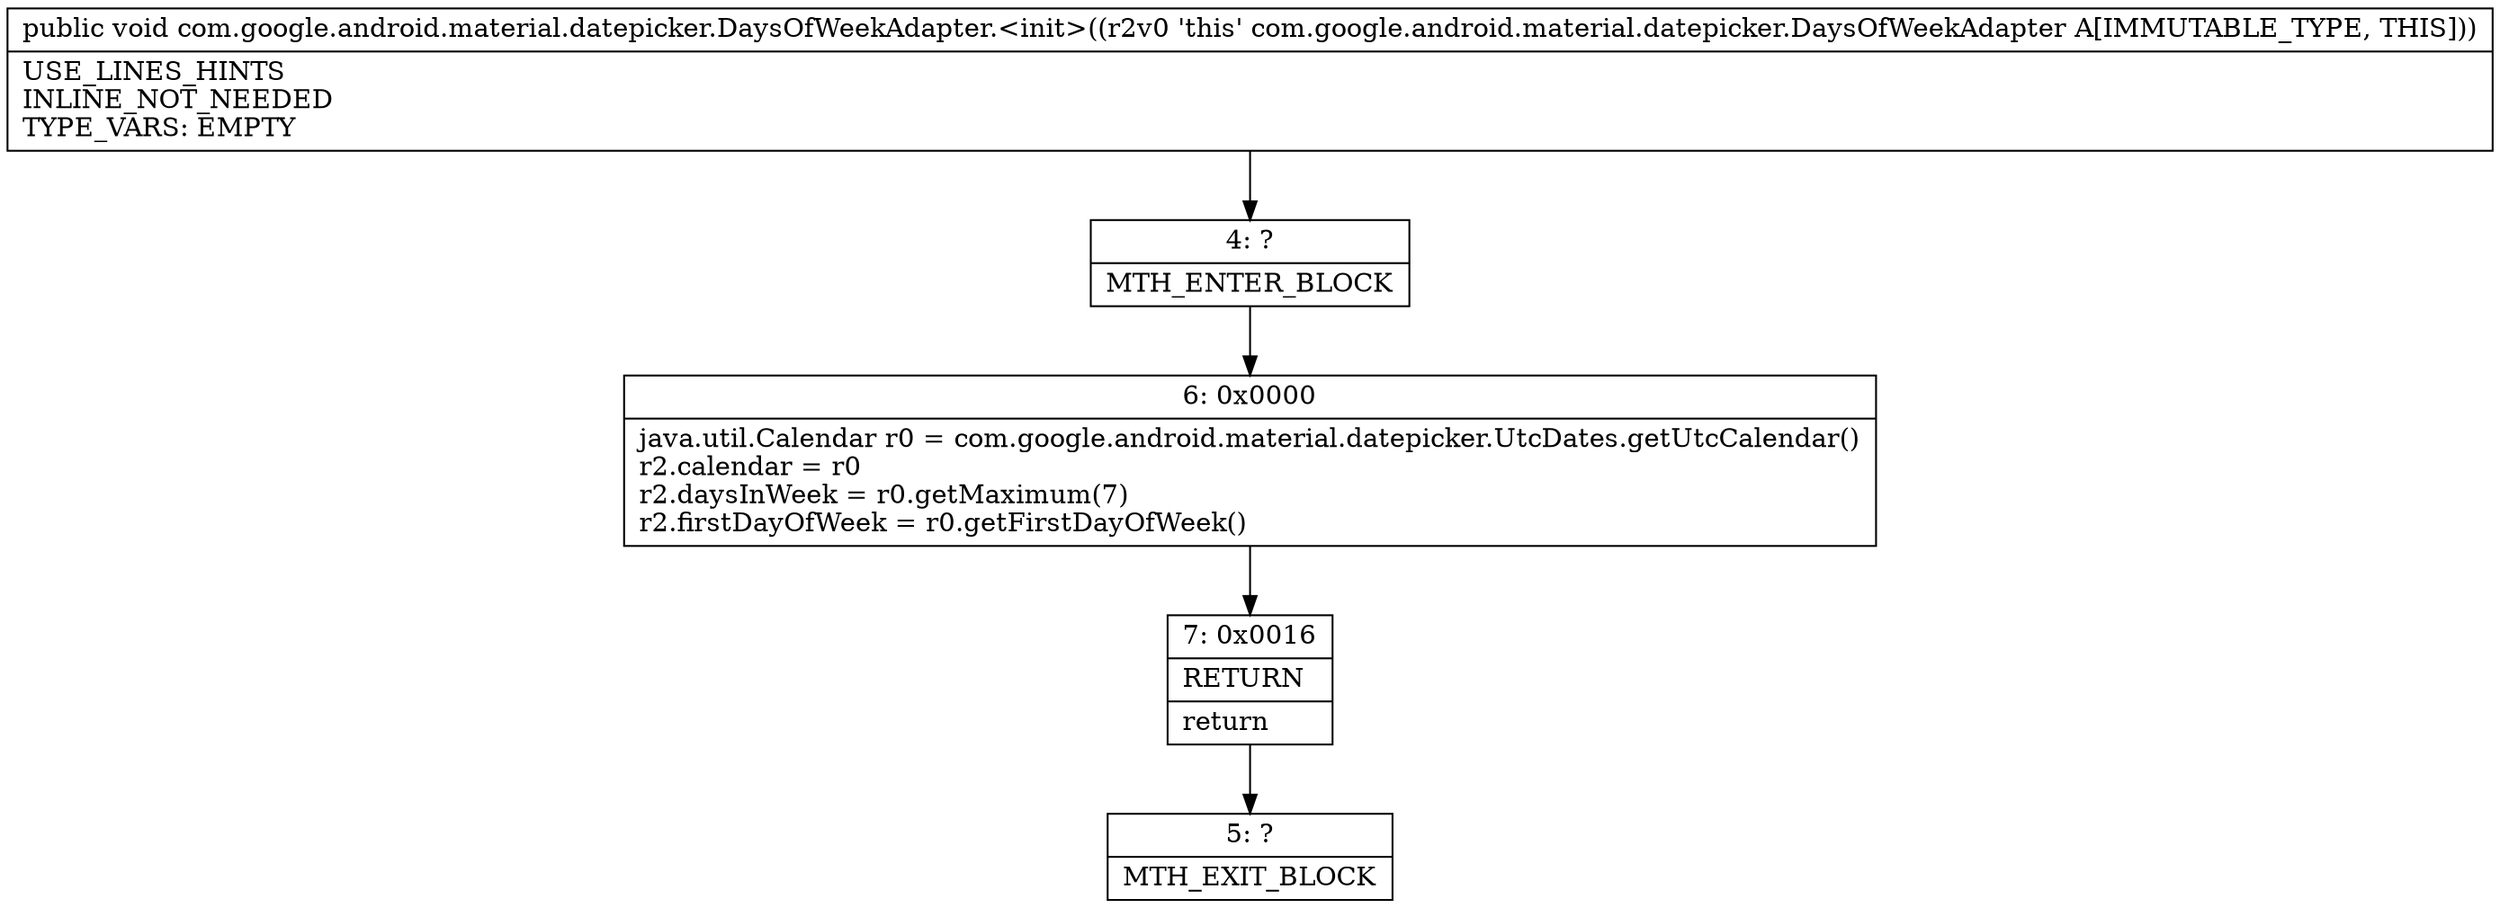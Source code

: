 digraph "CFG forcom.google.android.material.datepicker.DaysOfWeekAdapter.\<init\>()V" {
Node_4 [shape=record,label="{4\:\ ?|MTH_ENTER_BLOCK\l}"];
Node_6 [shape=record,label="{6\:\ 0x0000|java.util.Calendar r0 = com.google.android.material.datepicker.UtcDates.getUtcCalendar()\lr2.calendar = r0\lr2.daysInWeek = r0.getMaximum(7)\lr2.firstDayOfWeek = r0.getFirstDayOfWeek()\l}"];
Node_7 [shape=record,label="{7\:\ 0x0016|RETURN\l|return\l}"];
Node_5 [shape=record,label="{5\:\ ?|MTH_EXIT_BLOCK\l}"];
MethodNode[shape=record,label="{public void com.google.android.material.datepicker.DaysOfWeekAdapter.\<init\>((r2v0 'this' com.google.android.material.datepicker.DaysOfWeekAdapter A[IMMUTABLE_TYPE, THIS]))  | USE_LINES_HINTS\lINLINE_NOT_NEEDED\lTYPE_VARS: EMPTY\l}"];
MethodNode -> Node_4;Node_4 -> Node_6;
Node_6 -> Node_7;
Node_7 -> Node_5;
}

